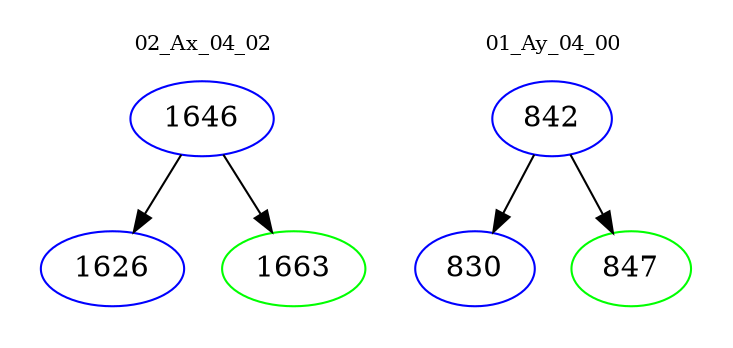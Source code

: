 digraph{
subgraph cluster_0 {
color = white
label = "02_Ax_04_02";
fontsize=10;
T0_1646 [label="1646", color="blue"]
T0_1646 -> T0_1626 [color="black"]
T0_1626 [label="1626", color="blue"]
T0_1646 -> T0_1663 [color="black"]
T0_1663 [label="1663", color="green"]
}
subgraph cluster_1 {
color = white
label = "01_Ay_04_00";
fontsize=10;
T1_842 [label="842", color="blue"]
T1_842 -> T1_830 [color="black"]
T1_830 [label="830", color="blue"]
T1_842 -> T1_847 [color="black"]
T1_847 [label="847", color="green"]
}
}
